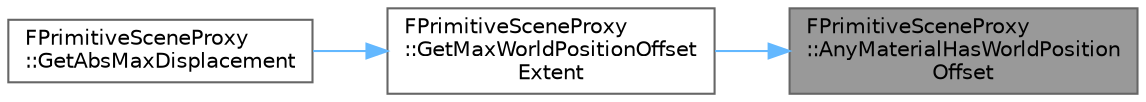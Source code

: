 digraph "FPrimitiveSceneProxy::AnyMaterialHasWorldPositionOffset"
{
 // INTERACTIVE_SVG=YES
 // LATEX_PDF_SIZE
  bgcolor="transparent";
  edge [fontname=Helvetica,fontsize=10,labelfontname=Helvetica,labelfontsize=10];
  node [fontname=Helvetica,fontsize=10,shape=box,height=0.2,width=0.4];
  rankdir="RL";
  Node1 [id="Node000001",label="FPrimitiveSceneProxy\l::AnyMaterialHasWorldPosition\lOffset",height=0.2,width=0.4,color="gray40", fillcolor="grey60", style="filled", fontcolor="black",tooltip=" "];
  Node1 -> Node2 [id="edge1_Node000001_Node000002",dir="back",color="steelblue1",style="solid",tooltip=" "];
  Node2 [id="Node000002",label="FPrimitiveSceneProxy\l::GetMaxWorldPositionOffset\lExtent",height=0.2,width=0.4,color="grey40", fillcolor="white", style="filled",URL="$d4/de9/classFPrimitiveSceneProxy.html#a66239342105b459643447d1ae2f773f4",tooltip=" "];
  Node2 -> Node3 [id="edge2_Node000002_Node000003",dir="back",color="steelblue1",style="solid",tooltip=" "];
  Node3 [id="Node000003",label="FPrimitiveSceneProxy\l::GetAbsMaxDisplacement",height=0.2,width=0.4,color="grey40", fillcolor="white", style="filled",URL="$d4/de9/classFPrimitiveSceneProxy.html#a4e6c871d91906e6407b13fbe93fa52ba",tooltip=" "];
}
